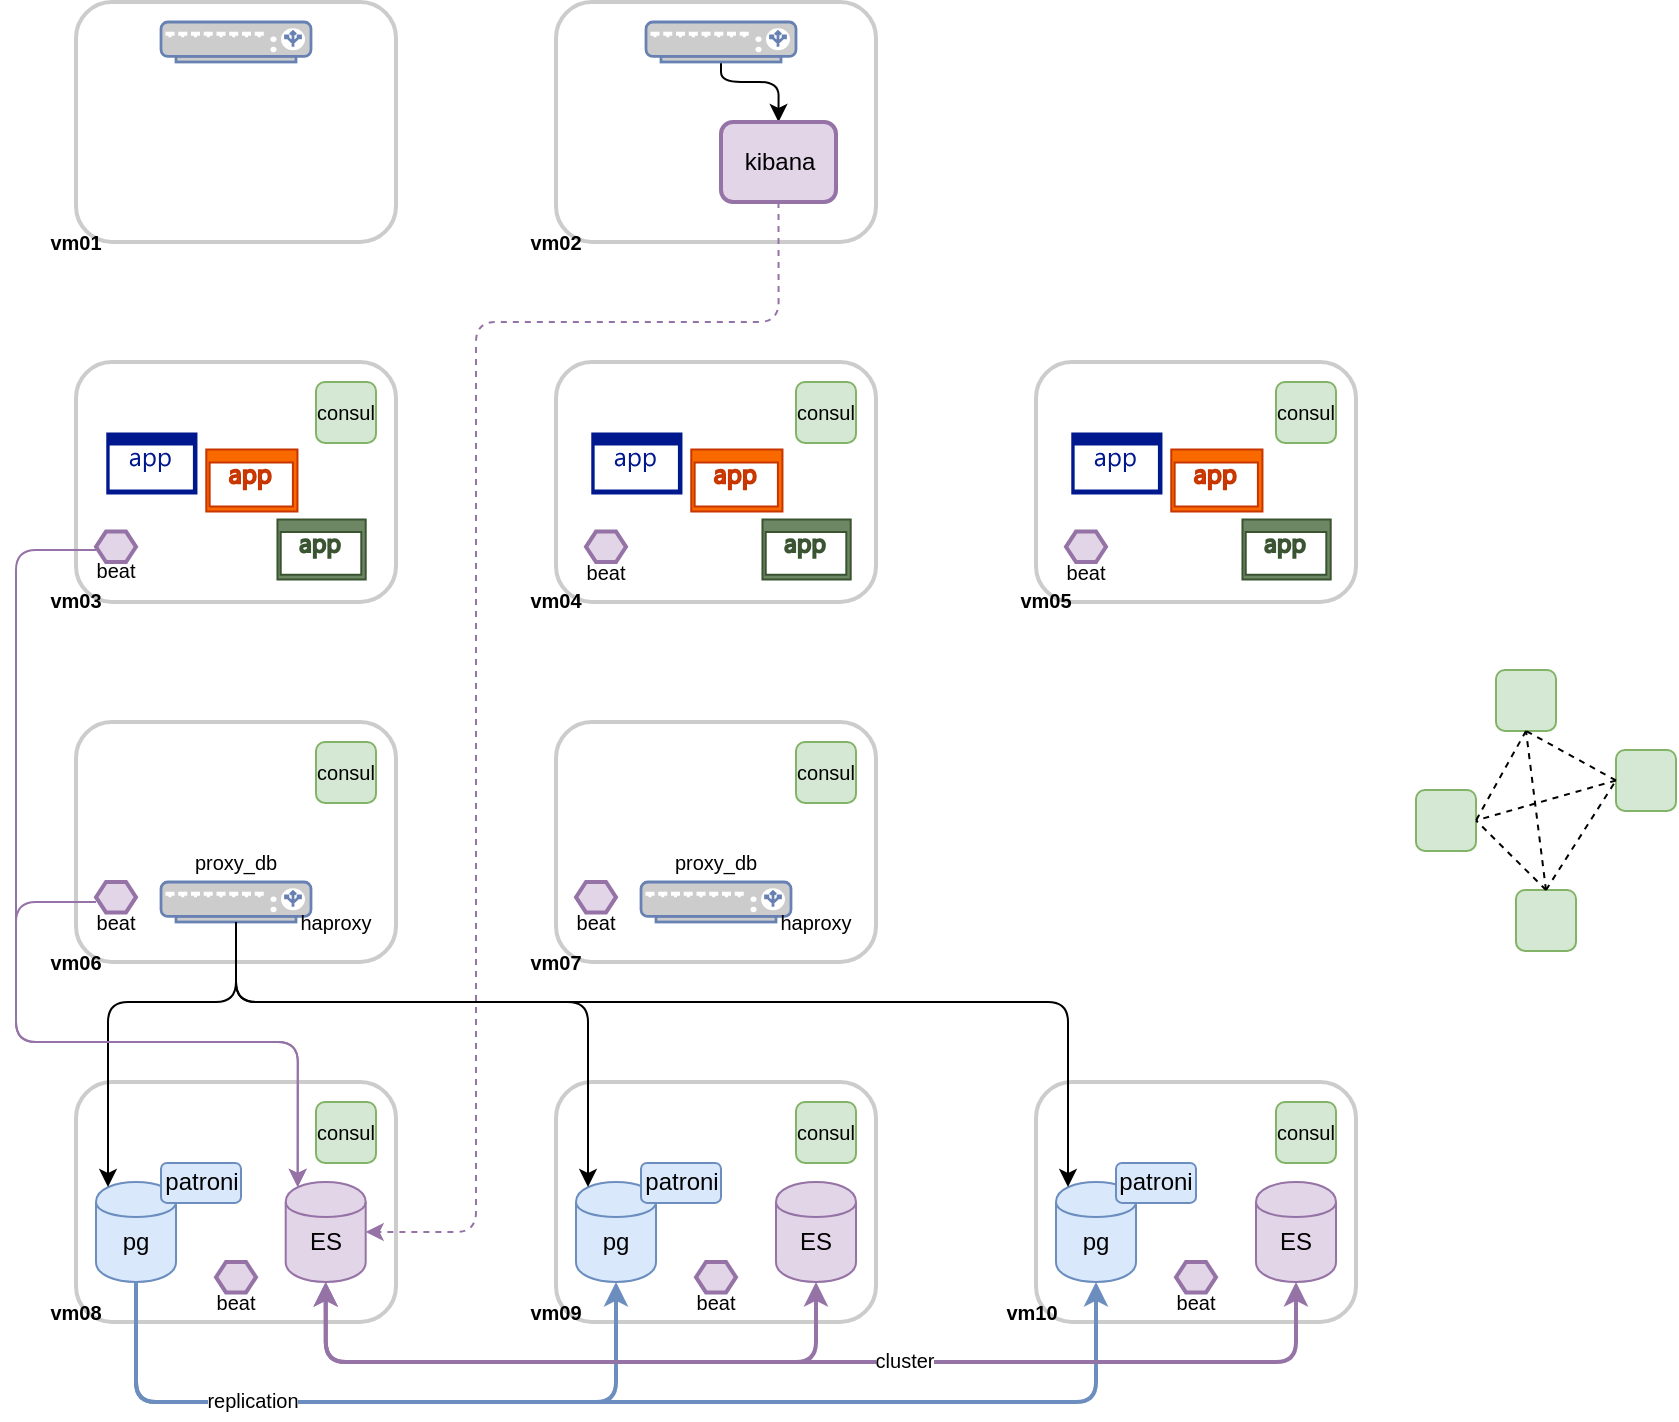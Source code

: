 <mxfile version="13.1.1" type="github">
  <diagram name="Page-1" id="822b0af5-4adb-64df-f703-e8dfc1f81529">
    <mxGraphModel dx="1564" dy="874" grid="1" gridSize="10" guides="1" tooltips="1" connect="1" arrows="1" fold="1" page="1" pageScale="1" pageWidth="1169" pageHeight="827" background="#ffffff" math="0" shadow="0">
      <root>
        <mxCell id="0" />
        <mxCell id="1" parent="0" />
        <mxCell id="hL3f7U12DdkOKfvxl-o4-4" value="" style="rounded=1;whiteSpace=wrap;html=1;strokeColor=#CCCCCC;strokeWidth=2;" parent="1" vertex="1">
          <mxGeometry x="320" y="80" width="160" height="120" as="geometry" />
        </mxCell>
        <mxCell id="hL3f7U12DdkOKfvxl-o4-8" value="" style="rounded=1;whiteSpace=wrap;html=1;strokeWidth=2;strokeColor=#CCCCCC;" parent="1" vertex="1">
          <mxGeometry x="80" y="80" width="160" height="120" as="geometry" />
        </mxCell>
        <mxCell id="hL3f7U12DdkOKfvxl-o4-9" value="" style="rounded=1;whiteSpace=wrap;html=1;strokeColor=#CCCCCC;strokeWidth=2;" parent="1" vertex="1">
          <mxGeometry x="80" y="260" width="160" height="120" as="geometry" />
        </mxCell>
        <mxCell id="hL3f7U12DdkOKfvxl-o4-10" value="" style="rounded=1;whiteSpace=wrap;html=1;strokeColor=#CCCCCC;strokeWidth=2;" parent="1" vertex="1">
          <mxGeometry x="320" y="260" width="160" height="120" as="geometry" />
        </mxCell>
        <mxCell id="hL3f7U12DdkOKfvxl-o4-11" value="" style="rounded=1;whiteSpace=wrap;html=1;strokeWidth=2;strokeColor=#CCCCCC;" parent="1" vertex="1">
          <mxGeometry x="80" y="440" width="160" height="120" as="geometry" />
        </mxCell>
        <mxCell id="hL3f7U12DdkOKfvxl-o4-13" value="" style="rounded=1;whiteSpace=wrap;html=1;strokeColor=#CCCCCC;strokeWidth=2;" parent="1" vertex="1">
          <mxGeometry x="80" y="620" width="160" height="120" as="geometry" />
        </mxCell>
        <mxCell id="hL3f7U12DdkOKfvxl-o4-14" value="" style="rounded=1;whiteSpace=wrap;html=1;strokeWidth=2;strokeColor=#CCCCCC;" parent="1" vertex="1">
          <mxGeometry x="320" y="620" width="160" height="120" as="geometry" />
        </mxCell>
        <mxCell id="hL3f7U12DdkOKfvxl-o4-15" value="" style="rounded=1;whiteSpace=wrap;html=1;strokeColor=#CCCCCC;strokeWidth=2;" parent="1" vertex="1">
          <mxGeometry x="560" y="620" width="160" height="120" as="geometry" />
        </mxCell>
        <mxCell id="hL3f7U12DdkOKfvxl-o4-18" value="" style="rounded=1;whiteSpace=wrap;html=1;strokeColor=#CCCCCC;strokeWidth=2;" parent="1" vertex="1">
          <mxGeometry x="320" y="440" width="160" height="120" as="geometry" />
        </mxCell>
        <mxCell id="hL3f7U12DdkOKfvxl-o4-28" value="" style="rounded=1;whiteSpace=wrap;html=1;fillColor=#d5e8d4;strokeColor=#82b366;" parent="1" vertex="1">
          <mxGeometry x="200" y="450" width="30" height="30.45" as="geometry" />
        </mxCell>
        <mxCell id="hL3f7U12DdkOKfvxl-o4-30" value="" style="rounded=1;whiteSpace=wrap;html=1;fillColor=#d5e8d4;strokeColor=#82b366;" parent="1" vertex="1">
          <mxGeometry x="440" y="450" width="30" height="30.45" as="geometry" />
        </mxCell>
        <mxCell id="hL3f7U12DdkOKfvxl-o4-31" value="" style="rounded=1;whiteSpace=wrap;html=1;fillColor=#d5e8d4;strokeColor=#82b366;" parent="1" vertex="1">
          <mxGeometry x="440" y="270" width="30" height="30.45" as="geometry" />
        </mxCell>
        <mxCell id="hL3f7U12DdkOKfvxl-o4-32" value="" style="rounded=1;whiteSpace=wrap;html=1;fillColor=#d5e8d4;strokeColor=#82b366;" parent="1" vertex="1">
          <mxGeometry x="200" y="270" width="30" height="30.45" as="geometry" />
        </mxCell>
        <mxCell id="hL3f7U12DdkOKfvxl-o4-33" value="" style="rounded=1;whiteSpace=wrap;html=1;fillColor=#d5e8d4;strokeColor=#82b366;" parent="1" vertex="1">
          <mxGeometry x="200" y="630" width="30" height="30.45" as="geometry" />
        </mxCell>
        <mxCell id="hL3f7U12DdkOKfvxl-o4-34" value="" style="rounded=1;whiteSpace=wrap;html=1;fillColor=#d5e8d4;strokeColor=#82b366;" parent="1" vertex="1">
          <mxGeometry x="440" y="630" width="30" height="30.45" as="geometry" />
        </mxCell>
        <mxCell id="hL3f7U12DdkOKfvxl-o4-35" value="" style="rounded=1;whiteSpace=wrap;html=1;fillColor=#d5e8d4;strokeColor=#82b366;" parent="1" vertex="1">
          <mxGeometry x="680" y="630" width="30" height="30.45" as="geometry" />
        </mxCell>
        <mxCell id="hL3f7U12DdkOKfvxl-o4-36" value="" style="shape=cylinder;whiteSpace=wrap;html=1;boundedLbl=1;backgroundOutline=1;fillColor=#dae8fc;strokeColor=#6c8ebf;" parent="1" vertex="1">
          <mxGeometry x="330" y="670" width="40" height="50" as="geometry" />
        </mxCell>
        <mxCell id="hL3f7U12DdkOKfvxl-o4-37" value="" style="shape=cylinder;whiteSpace=wrap;html=1;boundedLbl=1;backgroundOutline=1;fillColor=#dae8fc;strokeColor=#6c8ebf;" parent="1" vertex="1">
          <mxGeometry x="570" y="670" width="40" height="50" as="geometry" />
        </mxCell>
        <mxCell id="hL3f7U12DdkOKfvxl-o4-59" style="edgeStyle=orthogonalEdgeStyle;rounded=1;orthogonalLoop=1;jettySize=auto;html=1;exitX=0.5;exitY=1;exitDx=0;exitDy=0;entryX=0.5;entryY=1;entryDx=0;entryDy=0;strokeColor=#6c8ebf;strokeWidth=2;fillColor=#dae8fc;" parent="1" source="hL3f7U12DdkOKfvxl-o4-38" target="hL3f7U12DdkOKfvxl-o4-36" edge="1">
          <mxGeometry relative="1" as="geometry">
            <Array as="points">
              <mxPoint x="110" y="780" />
              <mxPoint x="350" y="780" />
            </Array>
          </mxGeometry>
        </mxCell>
        <mxCell id="hL3f7U12DdkOKfvxl-o4-38" value="" style="shape=cylinder;whiteSpace=wrap;html=1;boundedLbl=1;backgroundOutline=1;fillColor=#dae8fc;strokeColor=#6c8ebf;" parent="1" vertex="1">
          <mxGeometry x="90" y="670" width="40" height="50" as="geometry" />
        </mxCell>
        <mxCell id="hL3f7U12DdkOKfvxl-o4-39" value="" style="shape=cylinder;whiteSpace=wrap;html=1;boundedLbl=1;backgroundOutline=1;fillColor=#e1d5e7;strokeColor=#9673a6;" parent="1" vertex="1">
          <mxGeometry x="184.85" y="670" width="40" height="50" as="geometry" />
        </mxCell>
        <mxCell id="hL3f7U12DdkOKfvxl-o4-40" value="" style="shape=cylinder;whiteSpace=wrap;html=1;boundedLbl=1;backgroundOutline=1;fillColor=#e1d5e7;strokeColor=#9673a6;" parent="1" vertex="1">
          <mxGeometry x="430" y="670" width="40" height="50" as="geometry" />
        </mxCell>
        <mxCell id="hL3f7U12DdkOKfvxl-o4-41" value="" style="shape=cylinder;whiteSpace=wrap;html=1;boundedLbl=1;backgroundOutline=1;fillColor=#e1d5e7;strokeColor=#9673a6;" parent="1" vertex="1">
          <mxGeometry x="670" y="670" width="40" height="50" as="geometry" />
        </mxCell>
        <mxCell id="hL3f7U12DdkOKfvxl-o4-42" value="patroni" style="rounded=1;whiteSpace=wrap;html=1;fillColor=#dae8fc;strokeColor=#6c8ebf;" parent="1" vertex="1">
          <mxGeometry x="122.5" y="660.45" width="40" height="20" as="geometry" />
        </mxCell>
        <mxCell id="hL3f7U12DdkOKfvxl-o4-43" value="patroni" style="rounded=1;whiteSpace=wrap;html=1;fillColor=#dae8fc;strokeColor=#6c8ebf;" parent="1" vertex="1">
          <mxGeometry x="362.5" y="660.45" width="40" height="20" as="geometry" />
        </mxCell>
        <mxCell id="hL3f7U12DdkOKfvxl-o4-44" value="patroni" style="rounded=1;whiteSpace=wrap;html=1;fillColor=#dae8fc;strokeColor=#6c8ebf;" parent="1" vertex="1">
          <mxGeometry x="600" y="660.45" width="40" height="20" as="geometry" />
        </mxCell>
        <mxCell id="hL3f7U12DdkOKfvxl-o4-45" value="" style="fontColor=#0066CC;verticalAlign=top;verticalLabelPosition=bottom;labelPosition=center;align=center;html=1;outlineConnect=0;fillColor=#CCCCCC;strokeColor=#6881B3;gradientColor=none;gradientDirection=north;strokeWidth=2;shape=mxgraph.networks.load_balancer;" parent="1" vertex="1">
          <mxGeometry x="122.5" y="90" width="75" height="20" as="geometry" />
        </mxCell>
        <mxCell id="Z2CJnv1nmDG1hLWm02fg-76" style="edgeStyle=orthogonalEdgeStyle;rounded=1;orthogonalLoop=1;jettySize=auto;html=1;exitX=0.5;exitY=1;exitDx=0;exitDy=0;exitPerimeter=0;entryX=0.5;entryY=0;entryDx=0;entryDy=0;startArrow=none;startFill=0;strokeColor=#000000;strokeWidth=1;fontSize=10;" edge="1" parent="1" source="hL3f7U12DdkOKfvxl-o4-46" target="Z2CJnv1nmDG1hLWm02fg-74">
          <mxGeometry relative="1" as="geometry">
            <Array as="points">
              <mxPoint x="402" y="120" />
              <mxPoint x="431" y="120" />
            </Array>
          </mxGeometry>
        </mxCell>
        <mxCell id="hL3f7U12DdkOKfvxl-o4-46" value="" style="fontColor=#0066CC;verticalAlign=top;verticalLabelPosition=bottom;labelPosition=center;align=center;html=1;outlineConnect=0;fillColor=#CCCCCC;strokeColor=#6881B3;gradientColor=none;gradientDirection=north;strokeWidth=2;shape=mxgraph.networks.load_balancer;" parent="1" vertex="1">
          <mxGeometry x="365" y="90" width="75" height="20" as="geometry" />
        </mxCell>
        <mxCell id="hL3f7U12DdkOKfvxl-o4-47" value="" style="fontColor=#0066CC;verticalAlign=top;verticalLabelPosition=bottom;labelPosition=center;align=center;html=1;outlineConnect=0;fillColor=#CCCCCC;strokeColor=#6881B3;gradientColor=none;gradientDirection=north;strokeWidth=2;shape=mxgraph.networks.load_balancer;" parent="1" vertex="1">
          <mxGeometry x="122.5" y="520" width="75" height="20" as="geometry" />
        </mxCell>
        <mxCell id="hL3f7U12DdkOKfvxl-o4-48" value="" style="fontColor=#0066CC;verticalAlign=top;verticalLabelPosition=bottom;labelPosition=center;align=center;html=1;outlineConnect=0;fillColor=#CCCCCC;strokeColor=#6881B3;gradientColor=none;gradientDirection=north;strokeWidth=2;shape=mxgraph.networks.load_balancer;" parent="1" vertex="1">
          <mxGeometry x="362.5" y="520" width="75" height="20" as="geometry" />
        </mxCell>
        <mxCell id="hL3f7U12DdkOKfvxl-o4-55" value="" style="aspect=fixed;pointerEvents=1;shadow=0;dashed=0;html=1;strokeColor=none;labelPosition=center;verticalLabelPosition=bottom;verticalAlign=top;align=center;fillColor=#00188D;shape=mxgraph.mscae.enterprise.application" parent="1" vertex="1">
          <mxGeometry x="337.64" y="295.22" width="45.59" height="31" as="geometry" />
        </mxCell>
        <mxCell id="hL3f7U12DdkOKfvxl-o4-56" value="" style="aspect=fixed;pointerEvents=1;shadow=0;dashed=0;html=1;strokeColor=#C73500;labelPosition=center;verticalLabelPosition=bottom;verticalAlign=top;align=center;fillColor=#fa6800;shape=mxgraph.mscae.enterprise.application;fontColor=#ffffff;" parent="1" vertex="1">
          <mxGeometry x="387.64" y="303.77" width="45.59" height="31" as="geometry" />
        </mxCell>
        <mxCell id="hL3f7U12DdkOKfvxl-o4-57" value="" style="aspect=fixed;pointerEvents=1;shadow=0;dashed=0;html=1;strokeColor=#3A5431;labelPosition=center;verticalLabelPosition=bottom;verticalAlign=top;align=center;fillColor=#6d8764;shape=mxgraph.mscae.enterprise.application;fontColor=#ffffff;" parent="1" vertex="1">
          <mxGeometry x="423.23" y="338.77" width="44.12" height="30" as="geometry" />
        </mxCell>
        <mxCell id="hL3f7U12DdkOKfvxl-o4-58" value="" style="edgeStyle=segmentEdgeStyle;endArrow=classic;html=1;exitX=0.5;exitY=1;exitDx=0;exitDy=0;entryX=0.5;entryY=1;entryDx=0;entryDy=0;startArrow=classic;startFill=1;fillColor=#e1d5e7;strokeColor=#9673a6;strokeWidth=2;" parent="1" source="hL3f7U12DdkOKfvxl-o4-39" target="hL3f7U12DdkOKfvxl-o4-40" edge="1">
          <mxGeometry width="50" height="50" relative="1" as="geometry">
            <mxPoint x="240" y="870" as="sourcePoint" />
            <mxPoint x="290" y="820" as="targetPoint" />
            <Array as="points">
              <mxPoint x="205" y="760" />
              <mxPoint x="450" y="760" />
            </Array>
          </mxGeometry>
        </mxCell>
        <mxCell id="hL3f7U12DdkOKfvxl-o4-60" value="" style="edgeStyle=segmentEdgeStyle;endArrow=classic;html=1;exitX=0.5;exitY=1;exitDx=0;exitDy=0;entryX=0.5;entryY=1;entryDx=0;entryDy=0;fillColor=#dae8fc;strokeColor=#6c8ebf;strokeWidth=2;" parent="1" source="hL3f7U12DdkOKfvxl-o4-38" target="hL3f7U12DdkOKfvxl-o4-37" edge="1">
          <mxGeometry width="50" height="50" relative="1" as="geometry">
            <mxPoint x="290" y="630" as="sourcePoint" />
            <mxPoint x="340" y="580" as="targetPoint" />
            <Array as="points">
              <mxPoint x="110" y="780" />
              <mxPoint x="590" y="780" />
            </Array>
          </mxGeometry>
        </mxCell>
        <mxCell id="Z2CJnv1nmDG1hLWm02fg-52" value="replication" style="edgeLabel;html=1;align=center;verticalAlign=middle;resizable=0;points=[];fontSize=10;" vertex="1" connectable="0" parent="hL3f7U12DdkOKfvxl-o4-60">
          <mxGeometry x="-0.607" y="1" relative="1" as="geometry">
            <mxPoint as="offset" />
          </mxGeometry>
        </mxCell>
        <mxCell id="hL3f7U12DdkOKfvxl-o4-61" value="" style="edgeStyle=segmentEdgeStyle;endArrow=classic;html=1;exitX=0.5;exitY=1;exitDx=0;exitDy=0;entryX=0.5;entryY=1;entryDx=0;entryDy=0;startArrow=classic;startFill=1;fillColor=#e1d5e7;strokeColor=#9673a6;strokeWidth=2;" parent="1" source="hL3f7U12DdkOKfvxl-o4-39" target="hL3f7U12DdkOKfvxl-o4-41" edge="1">
          <mxGeometry width="50" height="50" relative="1" as="geometry">
            <mxPoint x="180" y="730" as="sourcePoint" />
            <mxPoint x="420" y="730" as="targetPoint" />
            <Array as="points">
              <mxPoint x="205" y="760" />
              <mxPoint x="690" y="760" />
            </Array>
          </mxGeometry>
        </mxCell>
        <mxCell id="Z2CJnv1nmDG1hLWm02fg-53" value="cluster" style="edgeLabel;html=1;align=center;verticalAlign=middle;resizable=0;points=[];fontSize=10;" vertex="1" connectable="0" parent="hL3f7U12DdkOKfvxl-o4-61">
          <mxGeometry x="0.164" y="1" relative="1" as="geometry">
            <mxPoint as="offset" />
          </mxGeometry>
        </mxCell>
        <mxCell id="Z2CJnv1nmDG1hLWm02fg-2" value="" style="edgeStyle=elbowEdgeStyle;elbow=vertical;endArrow=classic;html=1;strokeColor=#000000;strokeWidth=1;entryX=0.15;entryY=0.05;entryDx=0;entryDy=0;entryPerimeter=0;" edge="1" parent="1" target="hL3f7U12DdkOKfvxl-o4-38">
          <mxGeometry width="50" height="50" relative="1" as="geometry">
            <mxPoint x="160" y="540" as="sourcePoint" />
            <mxPoint x="380" y="580" as="targetPoint" />
            <Array as="points">
              <mxPoint x="130" y="580" />
            </Array>
          </mxGeometry>
        </mxCell>
        <mxCell id="Z2CJnv1nmDG1hLWm02fg-3" value="" style="edgeStyle=elbowEdgeStyle;elbow=vertical;endArrow=classic;html=1;strokeColor=#000000;strokeWidth=1;entryX=0.15;entryY=0.05;entryDx=0;entryDy=0;entryPerimeter=0;" edge="1" parent="1" source="hL3f7U12DdkOKfvxl-o4-47" target="hL3f7U12DdkOKfvxl-o4-36">
          <mxGeometry width="50" height="50" relative="1" as="geometry">
            <mxPoint x="140" y="550" as="sourcePoint" />
            <mxPoint x="106" y="682.5" as="targetPoint" />
            <Array as="points">
              <mxPoint x="250" y="580" />
            </Array>
          </mxGeometry>
        </mxCell>
        <mxCell id="Z2CJnv1nmDG1hLWm02fg-4" value="" style="edgeStyle=elbowEdgeStyle;elbow=vertical;endArrow=classic;html=1;strokeColor=#000000;strokeWidth=1;entryX=0.15;entryY=0.05;entryDx=0;entryDy=0;entryPerimeter=0;" edge="1" parent="1" target="hL3f7U12DdkOKfvxl-o4-37">
          <mxGeometry width="50" height="50" relative="1" as="geometry">
            <mxPoint x="160" y="540" as="sourcePoint" />
            <mxPoint x="346" y="682.5" as="targetPoint" />
            <Array as="points">
              <mxPoint x="370" y="580" />
            </Array>
          </mxGeometry>
        </mxCell>
        <mxCell id="Z2CJnv1nmDG1hLWm02fg-5" value="" style="rounded=1;whiteSpace=wrap;html=1;fillColor=#d5e8d4;strokeColor=#82b366;" vertex="1" parent="1">
          <mxGeometry x="790" y="414" width="30" height="30.45" as="geometry" />
        </mxCell>
        <mxCell id="Z2CJnv1nmDG1hLWm02fg-6" value="" style="rounded=1;whiteSpace=wrap;html=1;fillColor=#d5e8d4;strokeColor=#82b366;" vertex="1" parent="1">
          <mxGeometry x="750" y="474" width="30" height="30.45" as="geometry" />
        </mxCell>
        <mxCell id="Z2CJnv1nmDG1hLWm02fg-7" value="" style="rounded=1;whiteSpace=wrap;html=1;fillColor=#d5e8d4;strokeColor=#82b366;" vertex="1" parent="1">
          <mxGeometry x="800" y="524" width="30" height="30.45" as="geometry" />
        </mxCell>
        <mxCell id="Z2CJnv1nmDG1hLWm02fg-8" value="" style="rounded=1;whiteSpace=wrap;html=1;fillColor=#d5e8d4;strokeColor=#82b366;" vertex="1" parent="1">
          <mxGeometry x="850" y="454.0" width="30" height="30.45" as="geometry" />
        </mxCell>
        <mxCell id="Z2CJnv1nmDG1hLWm02fg-9" value="" style="endArrow=none;dashed=1;html=1;strokeColor=#000000;strokeWidth=1;exitX=0.5;exitY=1;exitDx=0;exitDy=0;entryX=1;entryY=0.5;entryDx=0;entryDy=0;" edge="1" parent="1" source="Z2CJnv1nmDG1hLWm02fg-5" target="Z2CJnv1nmDG1hLWm02fg-6">
          <mxGeometry width="50" height="50" relative="1" as="geometry">
            <mxPoint x="540" y="564" as="sourcePoint" />
            <mxPoint x="650" y="524" as="targetPoint" />
          </mxGeometry>
        </mxCell>
        <mxCell id="Z2CJnv1nmDG1hLWm02fg-10" value="" style="endArrow=none;dashed=1;html=1;strokeColor=#000000;strokeWidth=1;exitX=0.5;exitY=0;exitDx=0;exitDy=0;entryX=1;entryY=0.5;entryDx=0;entryDy=0;" edge="1" parent="1" source="Z2CJnv1nmDG1hLWm02fg-7" target="Z2CJnv1nmDG1hLWm02fg-6">
          <mxGeometry width="50" height="50" relative="1" as="geometry">
            <mxPoint x="835" y="484" as="sourcePoint" />
            <mxPoint x="780" y="508.775" as="targetPoint" />
          </mxGeometry>
        </mxCell>
        <mxCell id="Z2CJnv1nmDG1hLWm02fg-11" value="" style="endArrow=none;dashed=1;html=1;strokeColor=#000000;strokeWidth=1;exitX=0.5;exitY=0;exitDx=0;exitDy=0;entryX=0;entryY=0.5;entryDx=0;entryDy=0;" edge="1" parent="1" source="Z2CJnv1nmDG1hLWm02fg-7" target="Z2CJnv1nmDG1hLWm02fg-8">
          <mxGeometry width="50" height="50" relative="1" as="geometry">
            <mxPoint x="805" y="564.45" as="sourcePoint" />
            <mxPoint x="780" y="508.775" as="targetPoint" />
          </mxGeometry>
        </mxCell>
        <mxCell id="Z2CJnv1nmDG1hLWm02fg-12" value="" style="endArrow=none;dashed=1;html=1;strokeColor=#000000;strokeWidth=1;exitX=0;exitY=0.5;exitDx=0;exitDy=0;entryX=0.5;entryY=1;entryDx=0;entryDy=0;" edge="1" parent="1" source="Z2CJnv1nmDG1hLWm02fg-8" target="Z2CJnv1nmDG1hLWm02fg-5">
          <mxGeometry width="50" height="50" relative="1" as="geometry">
            <mxPoint x="805" y="564.45" as="sourcePoint" />
            <mxPoint x="860" y="539.225" as="targetPoint" />
          </mxGeometry>
        </mxCell>
        <mxCell id="Z2CJnv1nmDG1hLWm02fg-13" value="" style="endArrow=none;dashed=1;html=1;strokeColor=#000000;strokeWidth=1;exitX=0.5;exitY=0;exitDx=0;exitDy=0;entryX=0.5;entryY=1;entryDx=0;entryDy=0;" edge="1" parent="1" source="Z2CJnv1nmDG1hLWm02fg-7" target="Z2CJnv1nmDG1hLWm02fg-5">
          <mxGeometry width="50" height="50" relative="1" as="geometry">
            <mxPoint x="860" y="539.225" as="sourcePoint" />
            <mxPoint x="835" y="484" as="targetPoint" />
          </mxGeometry>
        </mxCell>
        <mxCell id="Z2CJnv1nmDG1hLWm02fg-14" value="" style="endArrow=none;dashed=1;html=1;strokeColor=#000000;strokeWidth=1;exitX=0;exitY=0.5;exitDx=0;exitDy=0;entryX=1;entryY=0.5;entryDx=0;entryDy=0;" edge="1" parent="1" source="Z2CJnv1nmDG1hLWm02fg-8" target="Z2CJnv1nmDG1hLWm02fg-6">
          <mxGeometry width="50" height="50" relative="1" as="geometry">
            <mxPoint x="805" y="564.45" as="sourcePoint" />
            <mxPoint x="835" y="484" as="targetPoint" />
          </mxGeometry>
        </mxCell>
        <mxCell id="Z2CJnv1nmDG1hLWm02fg-15" value="pg" style="text;html=1;strokeColor=none;fillColor=none;align=center;verticalAlign=middle;whiteSpace=wrap;rounded=0;" vertex="1" parent="1">
          <mxGeometry x="90" y="690" width="40" height="20" as="geometry" />
        </mxCell>
        <mxCell id="Z2CJnv1nmDG1hLWm02fg-16" value="ES" style="text;html=1;strokeColor=none;fillColor=none;align=center;verticalAlign=middle;whiteSpace=wrap;rounded=0;" vertex="1" parent="1">
          <mxGeometry x="184.85" y="690" width="40" height="20" as="geometry" />
        </mxCell>
        <mxCell id="Z2CJnv1nmDG1hLWm02fg-17" value="ES" style="text;html=1;strokeColor=none;fillColor=none;align=center;verticalAlign=middle;whiteSpace=wrap;rounded=0;" vertex="1" parent="1">
          <mxGeometry x="430" y="690" width="40" height="20" as="geometry" />
        </mxCell>
        <mxCell id="Z2CJnv1nmDG1hLWm02fg-18" value="pg" style="text;html=1;strokeColor=none;fillColor=none;align=center;verticalAlign=middle;whiteSpace=wrap;rounded=0;" vertex="1" parent="1">
          <mxGeometry x="330" y="690" width="40" height="20" as="geometry" />
        </mxCell>
        <mxCell id="Z2CJnv1nmDG1hLWm02fg-19" value="pg" style="text;html=1;strokeColor=none;fillColor=none;align=center;verticalAlign=middle;whiteSpace=wrap;rounded=0;" vertex="1" parent="1">
          <mxGeometry x="570" y="690" width="40" height="20" as="geometry" />
        </mxCell>
        <mxCell id="Z2CJnv1nmDG1hLWm02fg-20" value="ES" style="text;html=1;strokeColor=none;fillColor=none;align=center;verticalAlign=middle;whiteSpace=wrap;rounded=0;" vertex="1" parent="1">
          <mxGeometry x="670" y="690" width="40" height="20" as="geometry" />
        </mxCell>
        <mxCell id="Z2CJnv1nmDG1hLWm02fg-21" value="consul" style="text;html=1;strokeColor=none;fillColor=none;align=center;verticalAlign=middle;whiteSpace=wrap;rounded=0;fontSize=10;" vertex="1" parent="1">
          <mxGeometry x="195" y="635.23" width="40" height="20" as="geometry" />
        </mxCell>
        <mxCell id="Z2CJnv1nmDG1hLWm02fg-22" value="consul" style="text;html=1;strokeColor=none;fillColor=none;align=center;verticalAlign=middle;whiteSpace=wrap;rounded=0;fontSize=10;" vertex="1" parent="1">
          <mxGeometry x="435" y="635.23" width="40" height="20" as="geometry" />
        </mxCell>
        <mxCell id="Z2CJnv1nmDG1hLWm02fg-23" value="consul" style="text;html=1;strokeColor=none;fillColor=none;align=center;verticalAlign=middle;whiteSpace=wrap;rounded=0;fontSize=10;" vertex="1" parent="1">
          <mxGeometry x="675" y="635.23" width="40" height="20" as="geometry" />
        </mxCell>
        <mxCell id="Z2CJnv1nmDG1hLWm02fg-24" value="consul" style="text;html=1;strokeColor=none;fillColor=none;align=center;verticalAlign=middle;whiteSpace=wrap;rounded=0;fontSize=10;" vertex="1" parent="1">
          <mxGeometry x="435" y="455.22" width="40" height="20" as="geometry" />
        </mxCell>
        <mxCell id="Z2CJnv1nmDG1hLWm02fg-25" value="consul" style="text;html=1;strokeColor=none;fillColor=none;align=center;verticalAlign=middle;whiteSpace=wrap;rounded=0;fontSize=10;" vertex="1" parent="1">
          <mxGeometry x="195" y="455.22" width="40" height="20" as="geometry" />
        </mxCell>
        <mxCell id="Z2CJnv1nmDG1hLWm02fg-26" value="consul" style="text;html=1;strokeColor=none;fillColor=none;align=center;verticalAlign=middle;whiteSpace=wrap;rounded=0;fontSize=10;" vertex="1" parent="1">
          <mxGeometry x="195" y="275.22" width="40" height="20" as="geometry" />
        </mxCell>
        <mxCell id="Z2CJnv1nmDG1hLWm02fg-27" value="consul" style="text;html=1;strokeColor=none;fillColor=none;align=center;verticalAlign=middle;whiteSpace=wrap;rounded=0;fontSize=10;" vertex="1" parent="1">
          <mxGeometry x="435" y="275.22" width="40" height="20" as="geometry" />
        </mxCell>
        <mxCell id="Z2CJnv1nmDG1hLWm02fg-28" value="haproxy" style="text;html=1;strokeColor=none;fillColor=none;align=center;verticalAlign=middle;whiteSpace=wrap;rounded=0;fontSize=10;" vertex="1" parent="1">
          <mxGeometry x="430" y="530" width="40" height="20" as="geometry" />
        </mxCell>
        <mxCell id="Z2CJnv1nmDG1hLWm02fg-29" value="haproxy" style="text;html=1;strokeColor=none;fillColor=none;align=center;verticalAlign=middle;whiteSpace=wrap;rounded=0;fontSize=10;" vertex="1" parent="1">
          <mxGeometry x="190" y="530" width="40" height="20" as="geometry" />
        </mxCell>
        <mxCell id="Z2CJnv1nmDG1hLWm02fg-30" value="" style="shape=hexagon;perimeter=hexagonPerimeter2;whiteSpace=wrap;html=1;strokeColor=#9673a6;strokeWidth=2;fontSize=10;fillColor=#e1d5e7;" vertex="1" parent="1">
          <mxGeometry x="330" y="520" width="20" height="15.22" as="geometry" />
        </mxCell>
        <mxCell id="Z2CJnv1nmDG1hLWm02fg-31" value="" style="shape=hexagon;perimeter=hexagonPerimeter2;whiteSpace=wrap;html=1;strokeColor=#9673a6;strokeWidth=2;fontSize=10;fillColor=#e1d5e7;" vertex="1" parent="1">
          <mxGeometry x="90" y="520" width="20" height="15.22" as="geometry" />
        </mxCell>
        <mxCell id="Z2CJnv1nmDG1hLWm02fg-32" value="" style="shape=hexagon;perimeter=hexagonPerimeter2;whiteSpace=wrap;html=1;strokeColor=#9673a6;strokeWidth=2;fontSize=10;fillColor=#e1d5e7;" vertex="1" parent="1">
          <mxGeometry x="335" y="344.78" width="20" height="15.22" as="geometry" />
        </mxCell>
        <mxCell id="Z2CJnv1nmDG1hLWm02fg-33" value="" style="shape=hexagon;perimeter=hexagonPerimeter2;whiteSpace=wrap;html=1;strokeColor=#9673a6;strokeWidth=2;fontSize=10;fillColor=#e1d5e7;" vertex="1" parent="1">
          <mxGeometry x="90" y="344.78" width="20" height="15.22" as="geometry" />
        </mxCell>
        <mxCell id="Z2CJnv1nmDG1hLWm02fg-34" value="" style="shape=hexagon;perimeter=hexagonPerimeter2;whiteSpace=wrap;html=1;strokeColor=#9673a6;strokeWidth=2;fontSize=10;fillColor=#e1d5e7;" vertex="1" parent="1">
          <mxGeometry x="150" y="710" width="20" height="15.22" as="geometry" />
        </mxCell>
        <mxCell id="Z2CJnv1nmDG1hLWm02fg-35" value="" style="shape=hexagon;perimeter=hexagonPerimeter2;whiteSpace=wrap;html=1;strokeColor=#9673a6;strokeWidth=2;fontSize=10;fillColor=#e1d5e7;" vertex="1" parent="1">
          <mxGeometry x="390" y="710" width="20" height="15.22" as="geometry" />
        </mxCell>
        <mxCell id="Z2CJnv1nmDG1hLWm02fg-36" value="" style="shape=hexagon;perimeter=hexagonPerimeter2;whiteSpace=wrap;html=1;strokeColor=#9673a6;strokeWidth=2;fontSize=10;fillColor=#e1d5e7;" vertex="1" parent="1">
          <mxGeometry x="630" y="710" width="20" height="15.22" as="geometry" />
        </mxCell>
        <mxCell id="Z2CJnv1nmDG1hLWm02fg-37" value="beat" style="text;html=1;strokeColor=none;fillColor=none;align=center;verticalAlign=middle;whiteSpace=wrap;rounded=0;fontSize=10;" vertex="1" parent="1">
          <mxGeometry x="325" y="355.23" width="40" height="20" as="geometry" />
        </mxCell>
        <mxCell id="Z2CJnv1nmDG1hLWm02fg-38" value="beat" style="text;html=1;strokeColor=none;fillColor=none;align=center;verticalAlign=middle;whiteSpace=wrap;rounded=0;fontSize=10;" vertex="1" parent="1">
          <mxGeometry x="80" y="354" width="40" height="20" as="geometry" />
        </mxCell>
        <mxCell id="Z2CJnv1nmDG1hLWm02fg-39" value="beat" style="text;html=1;strokeColor=none;fillColor=none;align=center;verticalAlign=middle;whiteSpace=wrap;rounded=0;fontSize=10;" vertex="1" parent="1">
          <mxGeometry x="80" y="530" width="40" height="20" as="geometry" />
        </mxCell>
        <mxCell id="Z2CJnv1nmDG1hLWm02fg-40" value="beat" style="text;html=1;strokeColor=none;fillColor=none;align=center;verticalAlign=middle;whiteSpace=wrap;rounded=0;fontSize=10;" vertex="1" parent="1">
          <mxGeometry x="320" y="530" width="40" height="20" as="geometry" />
        </mxCell>
        <mxCell id="Z2CJnv1nmDG1hLWm02fg-41" value="beat" style="text;html=1;strokeColor=none;fillColor=none;align=center;verticalAlign=middle;whiteSpace=wrap;rounded=0;fontSize=10;" vertex="1" parent="1">
          <mxGeometry x="140" y="720" width="40" height="20" as="geometry" />
        </mxCell>
        <mxCell id="Z2CJnv1nmDG1hLWm02fg-42" value="beat" style="text;html=1;strokeColor=none;fillColor=none;align=center;verticalAlign=middle;whiteSpace=wrap;rounded=0;fontSize=10;" vertex="1" parent="1">
          <mxGeometry x="380" y="720" width="40" height="20" as="geometry" />
        </mxCell>
        <mxCell id="Z2CJnv1nmDG1hLWm02fg-43" value="beat" style="text;html=1;strokeColor=none;fillColor=none;align=center;verticalAlign=middle;whiteSpace=wrap;rounded=0;fontSize=10;" vertex="1" parent="1">
          <mxGeometry x="620" y="720" width="40" height="20" as="geometry" />
        </mxCell>
        <mxCell id="Z2CJnv1nmDG1hLWm02fg-50" value="" style="edgeStyle=segmentEdgeStyle;endArrow=classic;html=1;strokeColor=#9673a6;strokeWidth=1;fontSize=10;exitX=0.25;exitY=0;exitDx=0;exitDy=0;entryX=0.15;entryY=0.05;entryDx=0;entryDy=0;entryPerimeter=0;fillColor=#e1d5e7;" edge="1" parent="1" source="Z2CJnv1nmDG1hLWm02fg-38" target="hL3f7U12DdkOKfvxl-o4-39">
          <mxGeometry width="50" height="50" relative="1" as="geometry">
            <mxPoint y="560" as="sourcePoint" />
            <mxPoint x="50" y="510" as="targetPoint" />
            <Array as="points">
              <mxPoint x="50" y="354" />
              <mxPoint x="50" y="600" />
              <mxPoint x="191" y="600" />
            </Array>
          </mxGeometry>
        </mxCell>
        <mxCell id="Z2CJnv1nmDG1hLWm02fg-51" value="" style="edgeStyle=segmentEdgeStyle;endArrow=classic;html=1;strokeColor=#9673a6;strokeWidth=1;fontSize=10;exitX=0.25;exitY=0;exitDx=0;exitDy=0;entryX=0.15;entryY=0.05;entryDx=0;entryDy=0;entryPerimeter=0;fillColor=#e1d5e7;" edge="1" parent="1" source="Z2CJnv1nmDG1hLWm02fg-39" target="hL3f7U12DdkOKfvxl-o4-39">
          <mxGeometry width="50" height="50" relative="1" as="geometry">
            <mxPoint x="100" y="364" as="sourcePoint" />
            <mxPoint x="206" y="682.5" as="targetPoint" />
            <Array as="points">
              <mxPoint x="50" y="530" />
              <mxPoint x="50" y="600" />
              <mxPoint x="191" y="600" />
            </Array>
          </mxGeometry>
        </mxCell>
        <mxCell id="Z2CJnv1nmDG1hLWm02fg-54" value="proxy_db" style="text;html=1;strokeColor=none;fillColor=none;align=center;verticalAlign=middle;whiteSpace=wrap;rounded=0;fontSize=10;" vertex="1" parent="1">
          <mxGeometry x="380" y="500" width="40" height="20" as="geometry" />
        </mxCell>
        <mxCell id="Z2CJnv1nmDG1hLWm02fg-55" value="proxy_db" style="text;html=1;strokeColor=none;fillColor=none;align=center;verticalAlign=middle;whiteSpace=wrap;rounded=0;fontSize=10;" vertex="1" parent="1">
          <mxGeometry x="140" y="500" width="40" height="20" as="geometry" />
        </mxCell>
        <mxCell id="Z2CJnv1nmDG1hLWm02fg-56" value="" style="aspect=fixed;pointerEvents=1;shadow=0;dashed=0;html=1;strokeColor=none;labelPosition=center;verticalLabelPosition=bottom;verticalAlign=top;align=center;fillColor=#00188D;shape=mxgraph.mscae.enterprise.application" vertex="1" parent="1">
          <mxGeometry x="95.14" y="295.22" width="45.59" height="31" as="geometry" />
        </mxCell>
        <mxCell id="Z2CJnv1nmDG1hLWm02fg-57" value="" style="aspect=fixed;pointerEvents=1;shadow=0;dashed=0;html=1;strokeColor=#C73500;labelPosition=center;verticalLabelPosition=bottom;verticalAlign=top;align=center;fillColor=#fa6800;shape=mxgraph.mscae.enterprise.application;fontColor=#ffffff;" vertex="1" parent="1">
          <mxGeometry x="145.14" y="303.77" width="45.59" height="31" as="geometry" />
        </mxCell>
        <mxCell id="Z2CJnv1nmDG1hLWm02fg-58" value="" style="aspect=fixed;pointerEvents=1;shadow=0;dashed=0;html=1;strokeColor=#3A5431;labelPosition=center;verticalLabelPosition=bottom;verticalAlign=top;align=center;fillColor=#6d8764;shape=mxgraph.mscae.enterprise.application;fontColor=#ffffff;" vertex="1" parent="1">
          <mxGeometry x="180.73" y="338.77" width="44.12" height="30" as="geometry" />
        </mxCell>
        <mxCell id="Z2CJnv1nmDG1hLWm02fg-61" value="" style="rounded=1;whiteSpace=wrap;html=1;strokeColor=#CCCCCC;strokeWidth=2;" vertex="1" parent="1">
          <mxGeometry x="560" y="260" width="160" height="120" as="geometry" />
        </mxCell>
        <mxCell id="Z2CJnv1nmDG1hLWm02fg-62" value="" style="rounded=1;whiteSpace=wrap;html=1;fillColor=#d5e8d4;strokeColor=#82b366;" vertex="1" parent="1">
          <mxGeometry x="680" y="270" width="30" height="30.45" as="geometry" />
        </mxCell>
        <mxCell id="Z2CJnv1nmDG1hLWm02fg-63" value="" style="aspect=fixed;pointerEvents=1;shadow=0;dashed=0;html=1;strokeColor=none;labelPosition=center;verticalLabelPosition=bottom;verticalAlign=top;align=center;fillColor=#00188D;shape=mxgraph.mscae.enterprise.application" vertex="1" parent="1">
          <mxGeometry x="577.64" y="295.22" width="45.59" height="31" as="geometry" />
        </mxCell>
        <mxCell id="Z2CJnv1nmDG1hLWm02fg-64" value="" style="aspect=fixed;pointerEvents=1;shadow=0;dashed=0;html=1;strokeColor=#C73500;labelPosition=center;verticalLabelPosition=bottom;verticalAlign=top;align=center;fillColor=#fa6800;shape=mxgraph.mscae.enterprise.application;fontColor=#ffffff;" vertex="1" parent="1">
          <mxGeometry x="627.64" y="303.77" width="45.59" height="31" as="geometry" />
        </mxCell>
        <mxCell id="Z2CJnv1nmDG1hLWm02fg-65" value="" style="aspect=fixed;pointerEvents=1;shadow=0;dashed=0;html=1;strokeColor=#3A5431;labelPosition=center;verticalLabelPosition=bottom;verticalAlign=top;align=center;fillColor=#6d8764;shape=mxgraph.mscae.enterprise.application;fontColor=#ffffff;" vertex="1" parent="1">
          <mxGeometry x="663.23" y="338.77" width="44.12" height="30" as="geometry" />
        </mxCell>
        <mxCell id="Z2CJnv1nmDG1hLWm02fg-66" value="consul" style="text;html=1;strokeColor=none;fillColor=none;align=center;verticalAlign=middle;whiteSpace=wrap;rounded=0;fontSize=10;" vertex="1" parent="1">
          <mxGeometry x="675" y="275.22" width="40" height="20" as="geometry" />
        </mxCell>
        <mxCell id="Z2CJnv1nmDG1hLWm02fg-67" value="" style="shape=hexagon;perimeter=hexagonPerimeter2;whiteSpace=wrap;html=1;strokeColor=#9673a6;strokeWidth=2;fontSize=10;fillColor=#e1d5e7;" vertex="1" parent="1">
          <mxGeometry x="575" y="344.78" width="20" height="15.22" as="geometry" />
        </mxCell>
        <mxCell id="Z2CJnv1nmDG1hLWm02fg-68" value="beat" style="text;html=1;strokeColor=none;fillColor=none;align=center;verticalAlign=middle;whiteSpace=wrap;rounded=0;fontSize=10;" vertex="1" parent="1">
          <mxGeometry x="565" y="355.23" width="40" height="20" as="geometry" />
        </mxCell>
        <mxCell id="Z2CJnv1nmDG1hLWm02fg-69" value="vm01" style="text;html=1;strokeColor=none;fillColor=none;align=center;verticalAlign=middle;whiteSpace=wrap;rounded=0;fontSize=10;fontStyle=1" vertex="1" parent="1">
          <mxGeometry x="60" y="190" width="40" height="20" as="geometry" />
        </mxCell>
        <mxCell id="Z2CJnv1nmDG1hLWm02fg-70" value="vm02" style="text;html=1;strokeColor=none;fillColor=none;align=center;verticalAlign=middle;whiteSpace=wrap;rounded=0;fontSize=10;fontStyle=1" vertex="1" parent="1">
          <mxGeometry x="300" y="190" width="40" height="20" as="geometry" />
        </mxCell>
        <mxCell id="Z2CJnv1nmDG1hLWm02fg-71" value="vm03" style="text;html=1;strokeColor=none;fillColor=none;align=center;verticalAlign=middle;whiteSpace=wrap;rounded=0;fontSize=10;fontStyle=1" vertex="1" parent="1">
          <mxGeometry x="60" y="368.77" width="40" height="20" as="geometry" />
        </mxCell>
        <mxCell id="Z2CJnv1nmDG1hLWm02fg-72" value="vm04" style="text;html=1;strokeColor=none;fillColor=none;align=center;verticalAlign=middle;whiteSpace=wrap;rounded=0;fontSize=10;fontStyle=1" vertex="1" parent="1">
          <mxGeometry x="300" y="368.77" width="40" height="20" as="geometry" />
        </mxCell>
        <mxCell id="Z2CJnv1nmDG1hLWm02fg-73" value="vm05" style="text;html=1;strokeColor=none;fillColor=none;align=center;verticalAlign=middle;whiteSpace=wrap;rounded=0;fontSize=10;fontStyle=1" vertex="1" parent="1">
          <mxGeometry x="545" y="368.77" width="40" height="20" as="geometry" />
        </mxCell>
        <mxCell id="Z2CJnv1nmDG1hLWm02fg-77" style="edgeStyle=orthogonalEdgeStyle;rounded=1;orthogonalLoop=1;jettySize=auto;html=1;exitX=0.5;exitY=1;exitDx=0;exitDy=0;startArrow=none;startFill=0;strokeColor=#9673a6;strokeWidth=1;fontSize=10;fillColor=#e1d5e7;dashed=1;" edge="1" parent="1" source="Z2CJnv1nmDG1hLWm02fg-74" target="Z2CJnv1nmDG1hLWm02fg-16">
          <mxGeometry relative="1" as="geometry">
            <Array as="points">
              <mxPoint x="431" y="240" />
              <mxPoint x="280" y="240" />
              <mxPoint x="280" y="695" />
            </Array>
          </mxGeometry>
        </mxCell>
        <mxCell id="Z2CJnv1nmDG1hLWm02fg-74" value="kibana" style="rounded=1;whiteSpace=wrap;html=1;strokeColor=#9673a6;strokeWidth=2;fontSize=12;fillColor=#e1d5e7;" vertex="1" parent="1">
          <mxGeometry x="402.5" y="140" width="57.5" height="40" as="geometry" />
        </mxCell>
        <mxCell id="Z2CJnv1nmDG1hLWm02fg-81" value="vm06" style="text;html=1;strokeColor=none;fillColor=none;align=center;verticalAlign=middle;whiteSpace=wrap;rounded=0;fontSize=10;fontStyle=1" vertex="1" parent="1">
          <mxGeometry x="60" y="550" width="40" height="20" as="geometry" />
        </mxCell>
        <mxCell id="Z2CJnv1nmDG1hLWm02fg-82" value="vm07" style="text;html=1;strokeColor=none;fillColor=none;align=center;verticalAlign=middle;whiteSpace=wrap;rounded=0;fontSize=10;fontStyle=1" vertex="1" parent="1">
          <mxGeometry x="300" y="550" width="40" height="20" as="geometry" />
        </mxCell>
        <mxCell id="Z2CJnv1nmDG1hLWm02fg-83" value="vm08" style="text;html=1;strokeColor=none;fillColor=none;align=center;verticalAlign=middle;whiteSpace=wrap;rounded=0;fontSize=10;fontStyle=1" vertex="1" parent="1">
          <mxGeometry x="60" y="725.22" width="40" height="20" as="geometry" />
        </mxCell>
        <mxCell id="Z2CJnv1nmDG1hLWm02fg-84" value="vm09" style="text;html=1;strokeColor=none;fillColor=none;align=center;verticalAlign=middle;whiteSpace=wrap;rounded=0;fontSize=10;fontStyle=1" vertex="1" parent="1">
          <mxGeometry x="300" y="725.22" width="40" height="20" as="geometry" />
        </mxCell>
        <mxCell id="Z2CJnv1nmDG1hLWm02fg-86" value="vm10" style="text;html=1;strokeColor=none;fillColor=none;align=center;verticalAlign=middle;whiteSpace=wrap;rounded=0;fontSize=10;fontStyle=1" vertex="1" parent="1">
          <mxGeometry x="537.64" y="725.22" width="40" height="20" as="geometry" />
        </mxCell>
      </root>
    </mxGraphModel>
  </diagram>
</mxfile>
